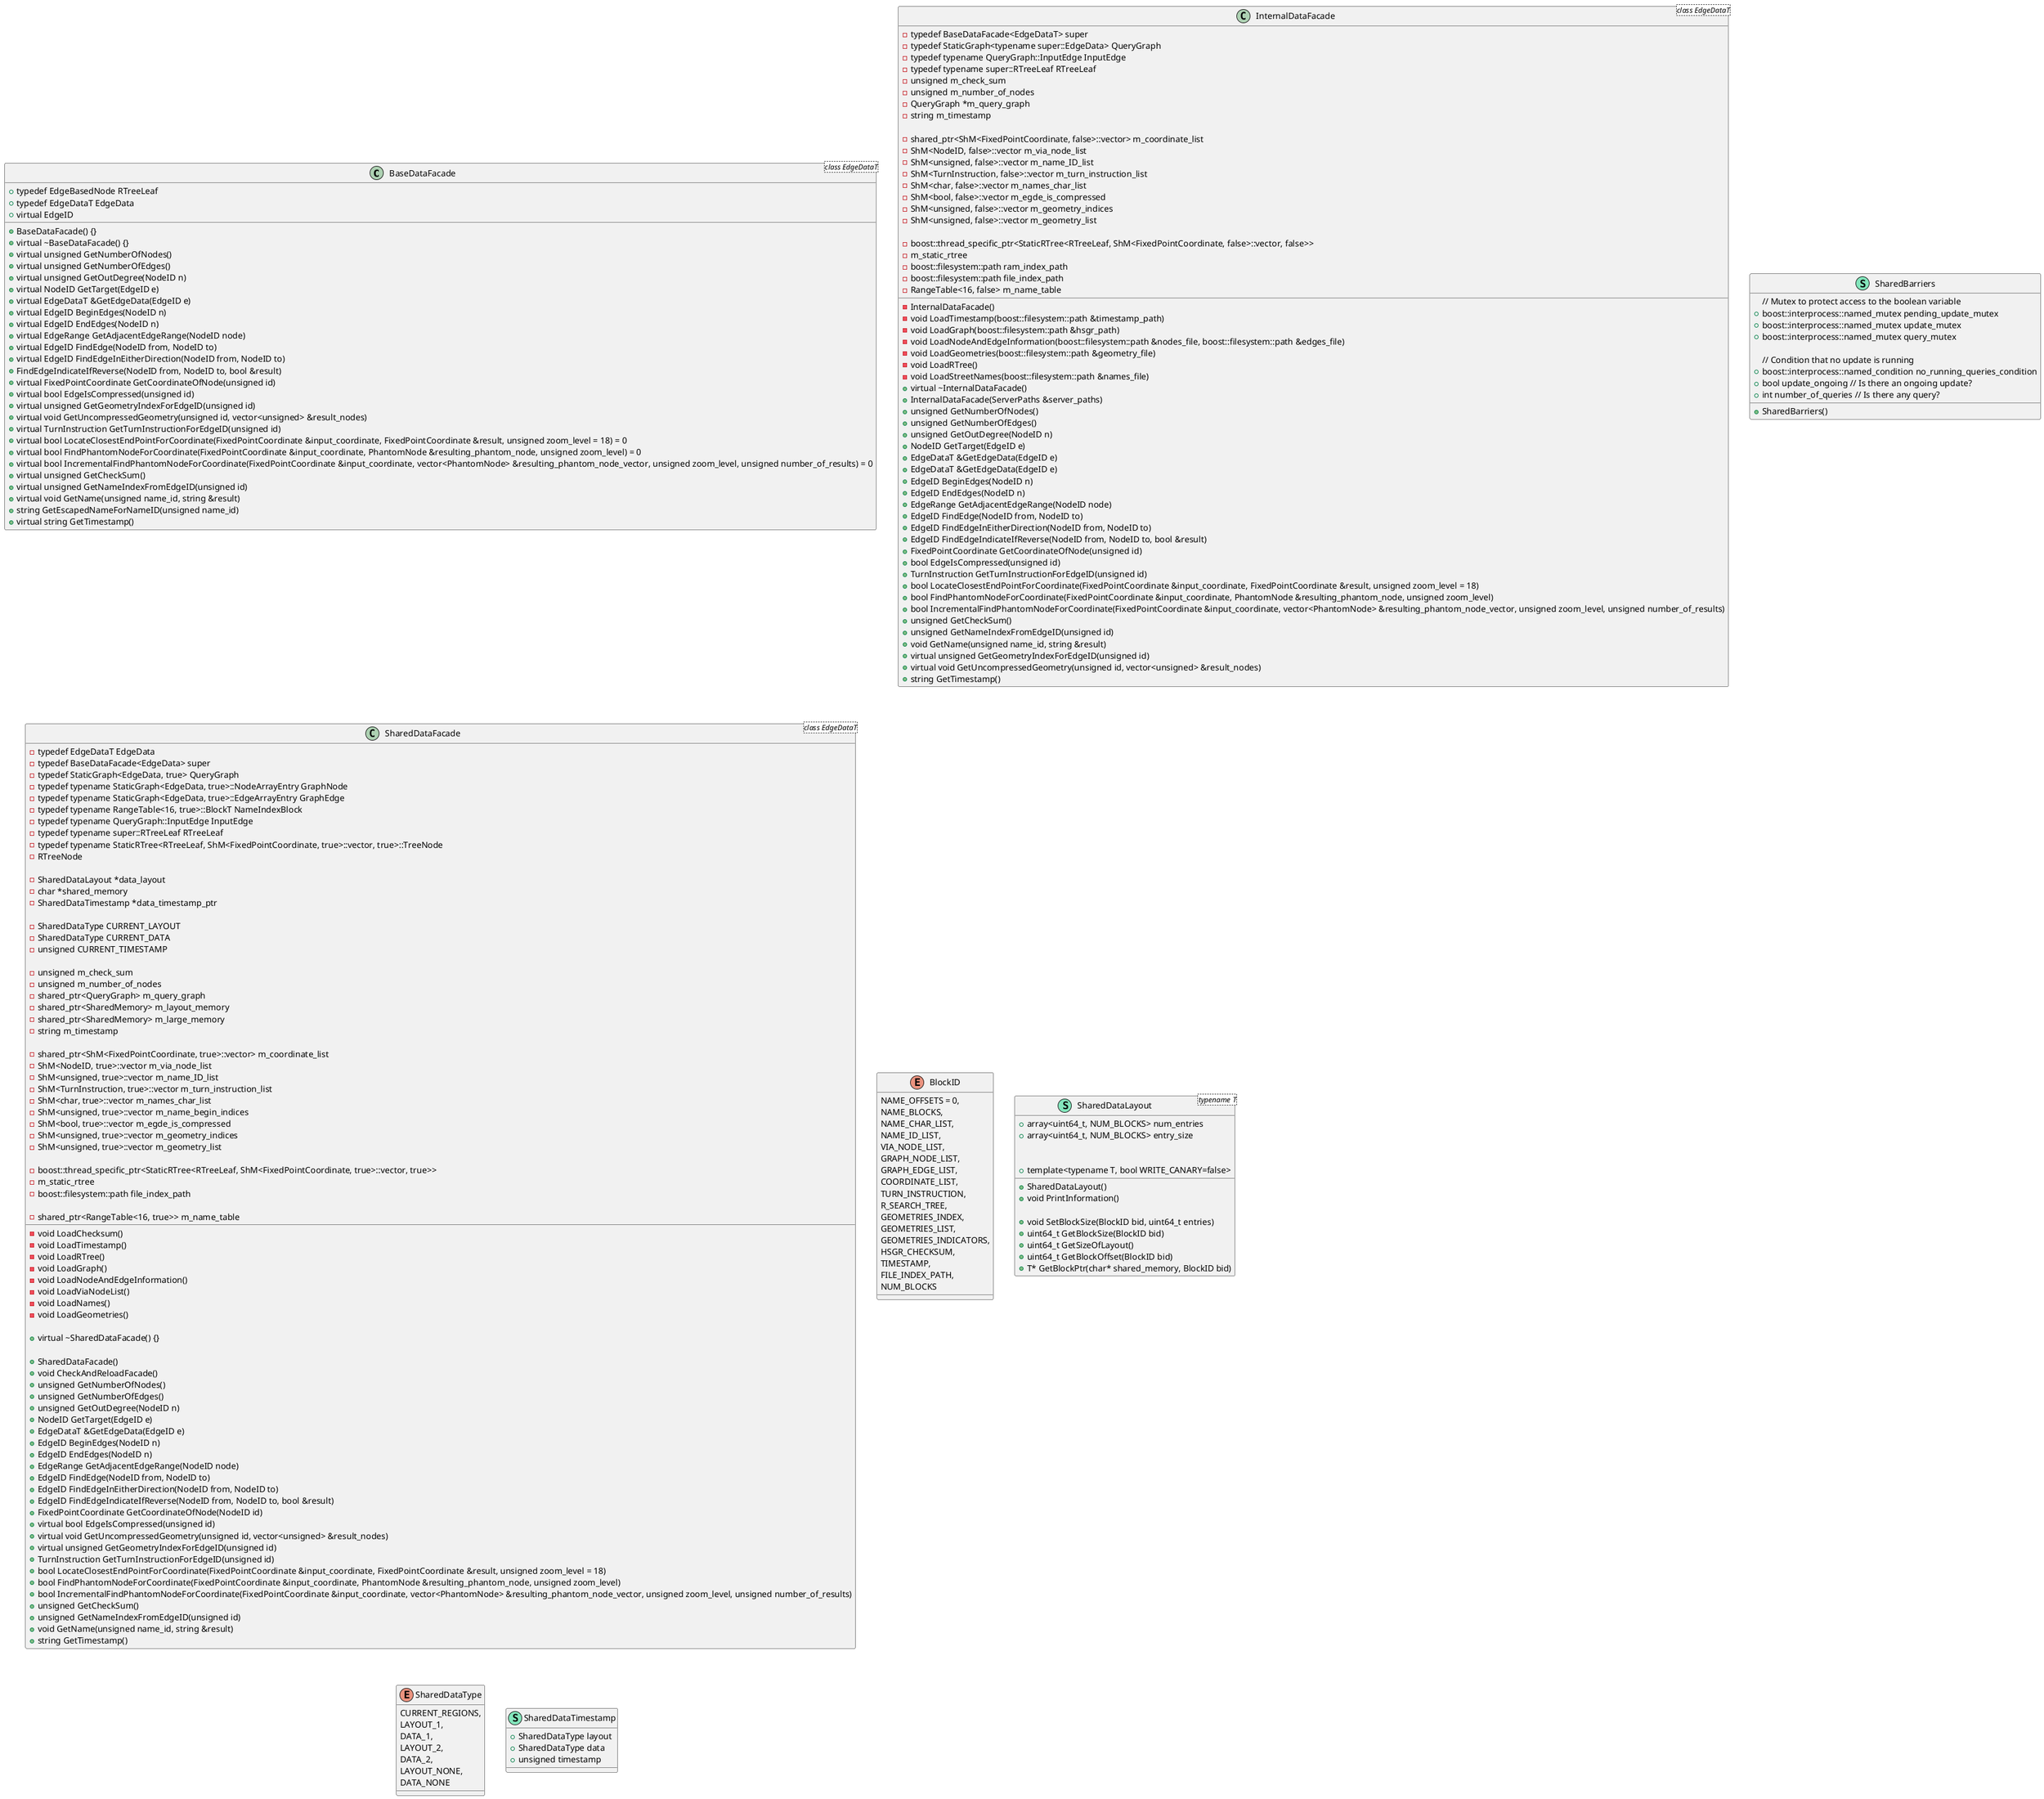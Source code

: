 @startuml


    ' BaseDataFacade.h

    ' typedef osrm::range<EdgeID> EdgeRange
    class BaseDataFacade<class EdgeDataT> {
        +typedef EdgeBasedNode RTreeLeaf
        +typedef EdgeDataT EdgeData
        +BaseDataFacade() {}
        +virtual ~BaseDataFacade() {}
        +virtual unsigned GetNumberOfNodes()
        +virtual unsigned GetNumberOfEdges()
        +virtual unsigned GetOutDegree(NodeID n)
        +virtual NodeID GetTarget(EdgeID e)
        +virtual EdgeDataT &GetEdgeData(EdgeID e)
        +virtual EdgeID BeginEdges(NodeID n)
        +virtual EdgeID EndEdges(NodeID n)
        +virtual EdgeRange GetAdjacentEdgeRange(NodeID node)
        +virtual EdgeID FindEdge(NodeID from, NodeID to)
        +virtual EdgeID FindEdgeInEitherDirection(NodeID from, NodeID to)
        +virtual EdgeID
        +FindEdgeIndicateIfReverse(NodeID from, NodeID to, bool &result)
        +virtual FixedPointCoordinate GetCoordinateOfNode(unsigned id)
        +virtual bool EdgeIsCompressed(unsigned id)
        +virtual unsigned GetGeometryIndexForEdgeID(unsigned id)
        +virtual void GetUncompressedGeometry(unsigned id, vector<unsigned> &result_nodes)
        +virtual TurnInstruction GetTurnInstructionForEdgeID(unsigned id)
        +virtual bool LocateClosestEndPointForCoordinate(FixedPointCoordinate &input_coordinate, FixedPointCoordinate &result, unsigned zoom_level = 18) = 0
        +virtual bool FindPhantomNodeForCoordinate(FixedPointCoordinate &input_coordinate, PhantomNode &resulting_phantom_node, unsigned zoom_level) = 0
        +virtual bool IncrementalFindPhantomNodeForCoordinate(FixedPointCoordinate &input_coordinate, vector<PhantomNode> &resulting_phantom_node_vector, unsigned zoom_level, unsigned number_of_results) = 0
        +virtual unsigned GetCheckSum()
        +virtual unsigned GetNameIndexFromEdgeID(unsigned id)
        +virtual void GetName(unsigned name_id, string &result)
        +string GetEscapedNameForNameID(unsigned name_id)
        +virtual string GetTimestamp()
    }

    ' InternalDataFacade.h
    class InternalDataFacade<class EdgeDataT> {
        -typedef BaseDataFacade<EdgeDataT> super
        -typedef StaticGraph<typename super::EdgeData> QueryGraph
        -typedef typename QueryGraph::InputEdge InputEdge
        -typedef typename super::RTreeLeaf RTreeLeaf
        -InternalDataFacade()
        -unsigned m_check_sum
        -unsigned m_number_of_nodes
        -QueryGraph *m_query_graph
        -string m_timestamp

        -shared_ptr<ShM<FixedPointCoordinate, false>::vector> m_coordinate_list
        -ShM<NodeID, false>::vector m_via_node_list
        -ShM<unsigned, false>::vector m_name_ID_list
        -ShM<TurnInstruction, false>::vector m_turn_instruction_list
        -ShM<char, false>::vector m_names_char_list
        -ShM<bool, false>::vector m_egde_is_compressed
        -ShM<unsigned, false>::vector m_geometry_indices
        -ShM<unsigned, false>::vector m_geometry_list

        -boost::thread_specific_ptr<StaticRTree<RTreeLeaf, ShM<FixedPointCoordinate, false>::vector, false>>
        -m_static_rtree
        -boost::filesystem::path ram_index_path
        -boost::filesystem::path file_index_path
        -RangeTable<16, false> m_name_table

        -void LoadTimestamp(boost::filesystem::path &timestamp_path)
        -void LoadGraph(boost::filesystem::path &hsgr_path)
        -void LoadNodeAndEdgeInformation(boost::filesystem::path &nodes_file, boost::filesystem::path &edges_file)
        -void LoadGeometries(boost::filesystem::path &geometry_file)
        -void LoadRTree()
        -void LoadStreetNames(boost::filesystem::path &names_file)
        +virtual ~InternalDataFacade()
        +InternalDataFacade(ServerPaths &server_paths)
        +unsigned GetNumberOfNodes()
        +unsigned GetNumberOfEdges()
        +unsigned GetOutDegree(NodeID n) 
        +NodeID GetTarget(EdgeID e)
        +EdgeDataT &GetEdgeData(EdgeID e)
        +EdgeDataT &GetEdgeData(EdgeID e)
        +EdgeID BeginEdges(NodeID n)
        +EdgeID EndEdges(NodeID n)
        +EdgeRange GetAdjacentEdgeRange(NodeID node)
        +EdgeID FindEdge(NodeID from, NodeID to)
        +EdgeID FindEdgeInEitherDirection(NodeID from, NodeID to)
        +EdgeID FindEdgeIndicateIfReverse(NodeID from, NodeID to, bool &result)
        +FixedPointCoordinate GetCoordinateOfNode(unsigned id)
        +bool EdgeIsCompressed(unsigned id)
        +TurnInstruction GetTurnInstructionForEdgeID(unsigned id)
        +bool LocateClosestEndPointForCoordinate(FixedPointCoordinate &input_coordinate, FixedPointCoordinate &result, unsigned zoom_level = 18)
        +bool FindPhantomNodeForCoordinate(FixedPointCoordinate &input_coordinate, PhantomNode &resulting_phantom_node, unsigned zoom_level)
        +bool IncrementalFindPhantomNodeForCoordinate(FixedPointCoordinate &input_coordinate, vector<PhantomNode> &resulting_phantom_node_vector, unsigned zoom_level, unsigned number_of_results)
        +unsigned GetCheckSum() 
        +unsigned GetNameIndexFromEdgeID(unsigned id) 
        +void GetName(unsigned name_id, string &result)
        +virtual unsigned GetGeometryIndexForEdgeID(unsigned id)
        +virtual void GetUncompressedGeometry(unsigned id, vector<unsigned> &result_nodes)
        +string GetTimestamp()
    }

    ' SharedBarriers
    
    class SharedBarriers <<(S,#83e6bc)>> {
        +SharedBarriers()
        // Mutex to protect access to the boolean variable
        +boost::interprocess::named_mutex pending_update_mutex
        +boost::interprocess::named_mutex update_mutex
        +boost::interprocess::named_mutex query_mutex

        // Condition that no update is running
        +boost::interprocess::named_condition no_running_queries_condition
        +bool update_ongoing // Is there an ongoing update?
        +int number_of_queries // Is there any query?
    }

    ' SharedDataFacade

    class SharedDataFacade<class EdgeDataT> {

        -typedef EdgeDataT EdgeData
        -typedef BaseDataFacade<EdgeData> super
        -typedef StaticGraph<EdgeData, true> QueryGraph
        -typedef typename StaticGraph<EdgeData, true>::NodeArrayEntry GraphNode
        -typedef typename StaticGraph<EdgeData, true>::EdgeArrayEntry GraphEdge
        -typedef typename RangeTable<16, true>::BlockT NameIndexBlock
        -typedef typename QueryGraph::InputEdge InputEdge
        -typedef typename super::RTreeLeaf RTreeLeaf
        -typedef typename StaticRTree<RTreeLeaf, ShM<FixedPointCoordinate, true>::vector, true>::TreeNode
        -RTreeNode

        -SharedDataLayout *data_layout
        -char *shared_memory
        -SharedDataTimestamp *data_timestamp_ptr

        -SharedDataType CURRENT_LAYOUT
        -SharedDataType CURRENT_DATA
        -unsigned CURRENT_TIMESTAMP

        -unsigned m_check_sum
        -unsigned m_number_of_nodes
        -shared_ptr<QueryGraph> m_query_graph
        -shared_ptr<SharedMemory> m_layout_memory
        -shared_ptr<SharedMemory> m_large_memory
        -string m_timestamp

        -shared_ptr<ShM<FixedPointCoordinate, true>::vector> m_coordinate_list
        -ShM<NodeID, true>::vector m_via_node_list
        -ShM<unsigned, true>::vector m_name_ID_list
        -ShM<TurnInstruction, true>::vector m_turn_instruction_list
        -ShM<char, true>::vector m_names_char_list
        -ShM<unsigned, true>::vector m_name_begin_indices
        -ShM<bool, true>::vector m_egde_is_compressed
        -ShM<unsigned, true>::vector m_geometry_indices
        -ShM<unsigned, true>::vector m_geometry_list

        -boost::thread_specific_ptr<StaticRTree<RTreeLeaf, ShM<FixedPointCoordinate, true>::vector, true>>
        -m_static_rtree
        -boost::filesystem::path file_index_path

        -shared_ptr<RangeTable<16, true>> m_name_table

        -void LoadChecksum()
        -void LoadTimestamp()
        -void LoadRTree()
        -void LoadGraph()
        -void LoadNodeAndEdgeInformation()
        -void LoadViaNodeList()
        -void LoadNames()
        -void LoadGeometries()

        +virtual ~SharedDataFacade() {}

        +SharedDataFacade()
        +void CheckAndReloadFacade()
        +unsigned GetNumberOfNodes()
        +unsigned GetNumberOfEdges()
        +unsigned GetOutDegree(NodeID n)
        +NodeID GetTarget(EdgeID e)
        +EdgeDataT &GetEdgeData(EdgeID e)
        +EdgeID BeginEdges(NodeID n)
        +EdgeID EndEdges(NodeID n)
        +EdgeRange GetAdjacentEdgeRange(NodeID node)
        +EdgeID FindEdge(NodeID from, NodeID to)
        +EdgeID FindEdgeInEitherDirection(NodeID from, NodeID to)
        +EdgeID FindEdgeIndicateIfReverse(NodeID from, NodeID to, bool &result)
        +FixedPointCoordinate GetCoordinateOfNode(NodeID id)
        +virtual bool EdgeIsCompressed(unsigned id)
        +virtual void GetUncompressedGeometry(unsigned id, vector<unsigned> &result_nodes)
        +virtual unsigned GetGeometryIndexForEdgeID(unsigned id)
        +TurnInstruction GetTurnInstructionForEdgeID(unsigned id)
        +bool LocateClosestEndPointForCoordinate(FixedPointCoordinate &input_coordinate, FixedPointCoordinate &result, unsigned zoom_level = 18)
        +bool FindPhantomNodeForCoordinate(FixedPointCoordinate &input_coordinate, PhantomNode &resulting_phantom_node, unsigned zoom_level) 
        +bool IncrementalFindPhantomNodeForCoordinate(FixedPointCoordinate &input_coordinate, vector<PhantomNode> &resulting_phantom_node_vector, unsigned zoom_level, unsigned number_of_results)
        +unsigned GetCheckSum()
        +unsigned GetNameIndexFromEdgeID(unsigned id)
        +void GetName(unsigned name_id, string &result)
        +string GetTimestamp()
    }

    ' SharedDataType

    enum BlockID {
        NAME_OFFSETS = 0,
        NAME_BLOCKS,
        NAME_CHAR_LIST,
        NAME_ID_LIST,
        VIA_NODE_LIST,
        GRAPH_NODE_LIST,
        GRAPH_EDGE_LIST,
        COORDINATE_LIST,
        TURN_INSTRUCTION,
        R_SEARCH_TREE,
        GEOMETRIES_INDEX,
        GEOMETRIES_LIST,
        GEOMETRIES_INDICATORS,
        HSGR_CHECKSUM,
        TIMESTAMP,
        FILE_INDEX_PATH,
        NUM_BLOCKS
    }

    class SharedDataLayout<typename T> <<(S,#83e6bc)>> {
        +array<uint64_t, NUM_BLOCKS> num_entries
        +array<uint64_t, NUM_BLOCKS> entry_size

        +SharedDataLayout()
        +void PrintInformation()

        +void SetBlockSize(BlockID bid, uint64_t entries)
        +uint64_t GetBlockSize(BlockID bid)
        +uint64_t GetSizeOfLayout() 
        +uint64_t GetBlockOffset(BlockID bid)
        +template<typename T, bool WRITE_CANARY=false>
        +T* GetBlockPtr(char* shared_memory, BlockID bid)
    }

    enum SharedDataType { 
        CURRENT_REGIONS,
        LAYOUT_1,
        DATA_1,
        LAYOUT_2,
        DATA_2,
        LAYOUT_NONE,
        DATA_NONE 
    }

    class SharedDataTimestamp <<(S,#83e6bc)>> {
        +SharedDataType layout
        +SharedDataType data
        +unsigned timestamp
    }

@enduml